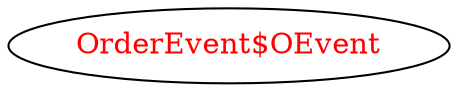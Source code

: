digraph dependencyGraph {
 concentrate=true;
 ranksep="2.0";
 rankdir="LR"; 
 splines="ortho";
"OrderEvent$OEvent" [fontcolor="red"];
}